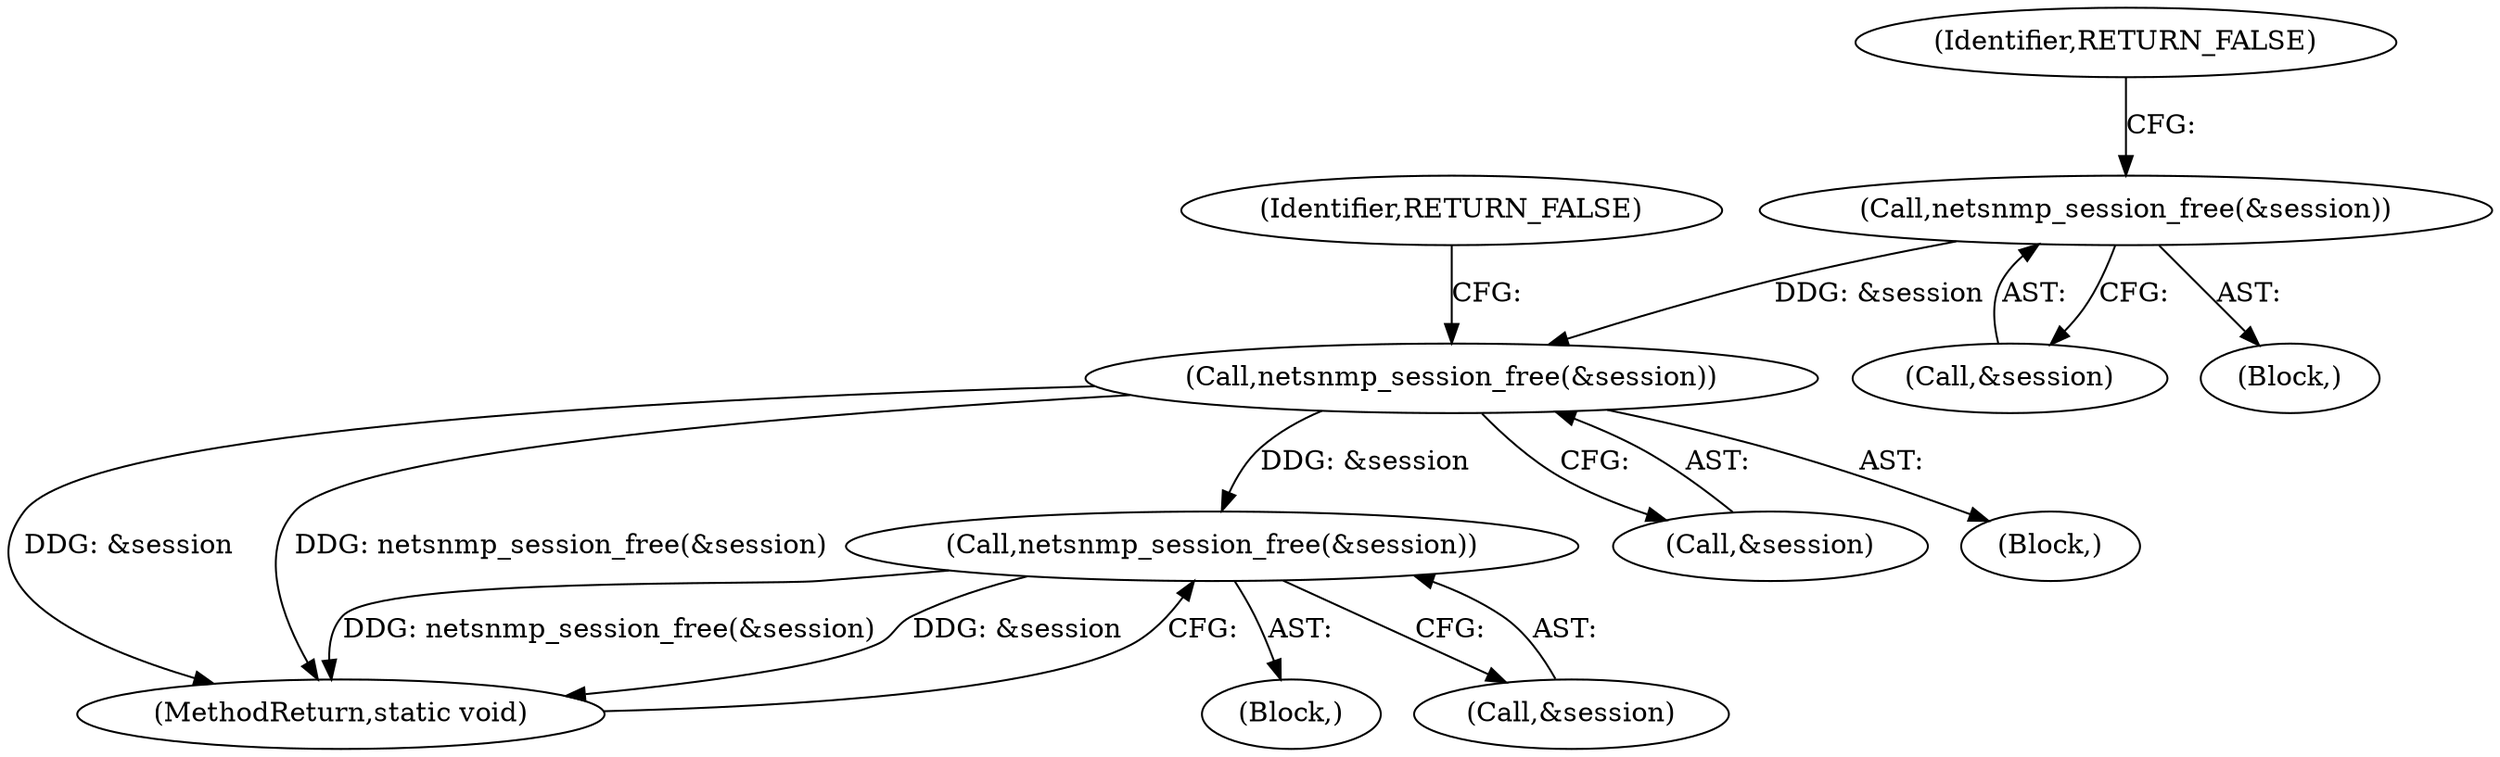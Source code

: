 digraph "0_php_cab1c3b3708eead315e033359d07049b23b147a3_3@API" {
"1000263" [label="(Call,netsnmp_session_free(&session))"];
"1000272" [label="(Call,netsnmp_session_free(&session))"];
"1000402" [label="(Call,netsnmp_session_free(&session))"];
"1000402" [label="(Call,netsnmp_session_free(&session))"];
"1000403" [label="(Call,&session)"];
"1000258" [label="(Block,)"];
"1000425" [label="(MethodReturn,static void)"];
"1000273" [label="(Call,&session)"];
"1000266" [label="(Identifier,RETURN_FALSE)"];
"1000267" [label="(Block,)"];
"1000275" [label="(Identifier,RETURN_FALSE)"];
"1000401" [label="(Block,)"];
"1000263" [label="(Call,netsnmp_session_free(&session))"];
"1000272" [label="(Call,netsnmp_session_free(&session))"];
"1000264" [label="(Call,&session)"];
"1000263" -> "1000258"  [label="AST: "];
"1000263" -> "1000264"  [label="CFG: "];
"1000264" -> "1000263"  [label="AST: "];
"1000266" -> "1000263"  [label="CFG: "];
"1000263" -> "1000272"  [label="DDG: &session"];
"1000272" -> "1000267"  [label="AST: "];
"1000272" -> "1000273"  [label="CFG: "];
"1000273" -> "1000272"  [label="AST: "];
"1000275" -> "1000272"  [label="CFG: "];
"1000272" -> "1000425"  [label="DDG: &session"];
"1000272" -> "1000425"  [label="DDG: netsnmp_session_free(&session)"];
"1000272" -> "1000402"  [label="DDG: &session"];
"1000402" -> "1000401"  [label="AST: "];
"1000402" -> "1000403"  [label="CFG: "];
"1000403" -> "1000402"  [label="AST: "];
"1000425" -> "1000402"  [label="CFG: "];
"1000402" -> "1000425"  [label="DDG: netsnmp_session_free(&session)"];
"1000402" -> "1000425"  [label="DDG: &session"];
}
